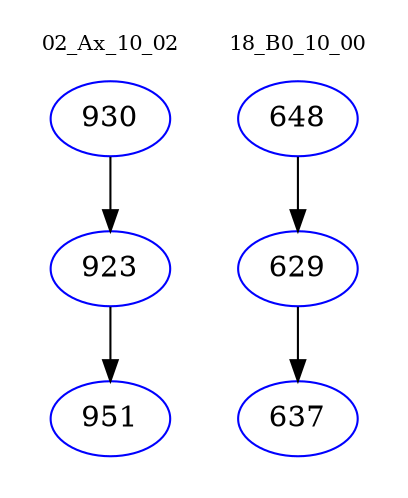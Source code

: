 digraph{
subgraph cluster_0 {
color = white
label = "02_Ax_10_02";
fontsize=10;
T0_930 [label="930", color="blue"]
T0_930 -> T0_923 [color="black"]
T0_923 [label="923", color="blue"]
T0_923 -> T0_951 [color="black"]
T0_951 [label="951", color="blue"]
}
subgraph cluster_1 {
color = white
label = "18_B0_10_00";
fontsize=10;
T1_648 [label="648", color="blue"]
T1_648 -> T1_629 [color="black"]
T1_629 [label="629", color="blue"]
T1_629 -> T1_637 [color="black"]
T1_637 [label="637", color="blue"]
}
}
